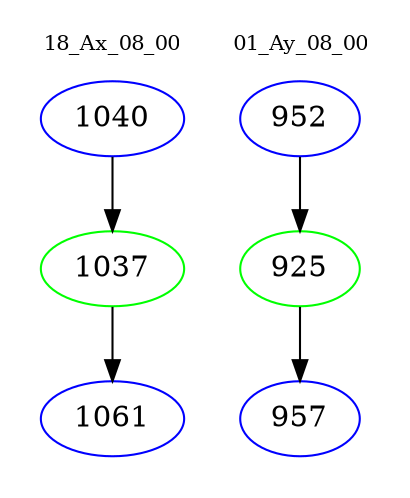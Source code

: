 digraph{
subgraph cluster_0 {
color = white
label = "18_Ax_08_00";
fontsize=10;
T0_1040 [label="1040", color="blue"]
T0_1040 -> T0_1037 [color="black"]
T0_1037 [label="1037", color="green"]
T0_1037 -> T0_1061 [color="black"]
T0_1061 [label="1061", color="blue"]
}
subgraph cluster_1 {
color = white
label = "01_Ay_08_00";
fontsize=10;
T1_952 [label="952", color="blue"]
T1_952 -> T1_925 [color="black"]
T1_925 [label="925", color="green"]
T1_925 -> T1_957 [color="black"]
T1_957 [label="957", color="blue"]
}
}
